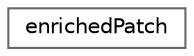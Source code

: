 digraph "Graphical Class Hierarchy"
{
 // LATEX_PDF_SIZE
  bgcolor="transparent";
  edge [fontname=Helvetica,fontsize=10,labelfontname=Helvetica,labelfontsize=10];
  node [fontname=Helvetica,fontsize=10,shape=box,height=0.2,width=0.4];
  rankdir="LR";
  Node0 [id="Node000000",label="enrichedPatch",height=0.2,width=0.4,color="grey40", fillcolor="white", style="filled",URL="$classFoam_1_1enrichedPatch.html",tooltip="The enriched patch contains a double set of faces from the two sides of the sliding interface before ..."];
}

